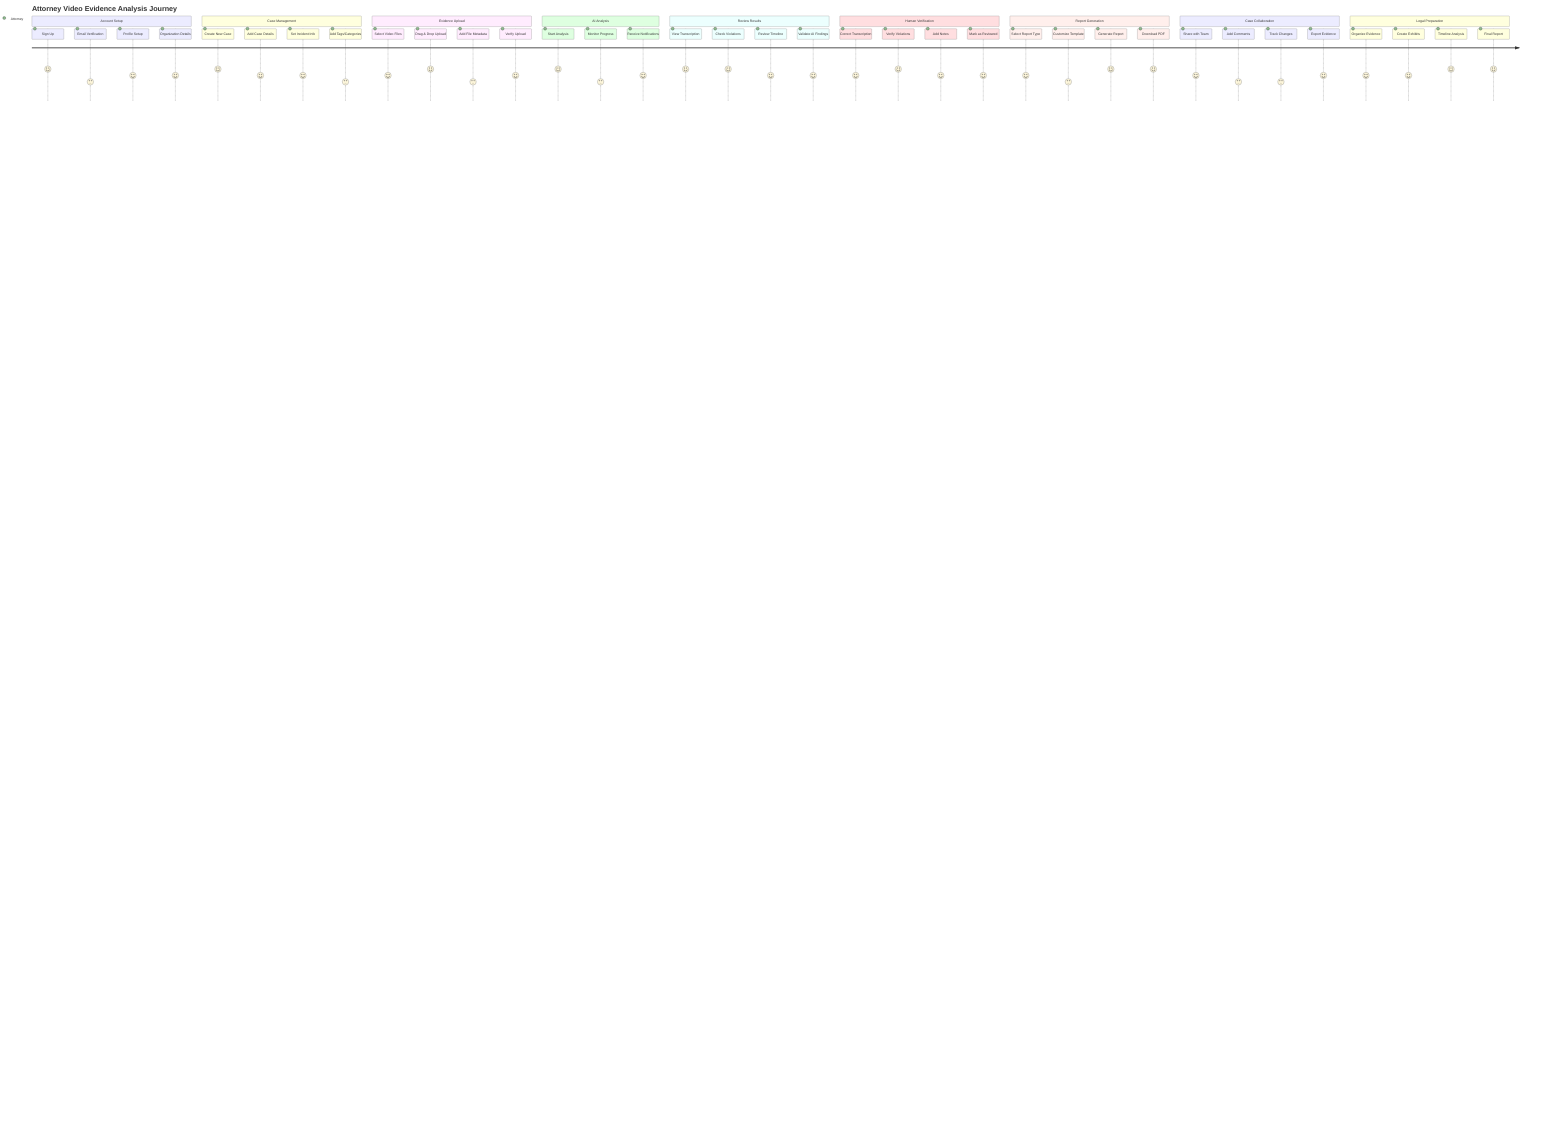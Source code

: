 journey
    title Attorney Video Evidence Analysis Journey
    
    section Account Setup
      Sign Up: 5: Attorney
      Email Verification: 3: Attorney
      Profile Setup: 4: Attorney
      Organization Details: 4: Attorney
      
    section Case Management
      Create New Case: 5: Attorney
      Add Case Details: 4: Attorney
      Set Incident Info: 4: Attorney
      Add Tags/Categories: 3: Attorney
      
    section Evidence Upload
      Select Video Files: 4: Attorney
      Drag & Drop Upload: 5: Attorney
      Add File Metadata: 3: Attorney
      Verify Upload: 4: Attorney
      
    section AI Analysis
      Start Analysis: 5: Attorney
      Monitor Progress: 3: Attorney
      Receive Notifications: 4: Attorney
      
    section Review Results
      View Transcription: 5: Attorney
      Check Violations: 5: Attorney
      Review Timeline: 4: Attorney
      Validate AI Findings: 4: Attorney
      
    section Human Verification
      Correct Transcription: 4: Attorney
      Verify Violations: 5: Attorney
      Add Notes: 4: Attorney
      Mark as Reviewed: 4: Attorney
      
    section Report Generation
      Select Report Type: 4: Attorney
      Customize Template: 3: Attorney
      Generate Report: 5: Attorney
      Download PDF: 5: Attorney
      
    section Case Collaboration
      Share with Team: 4: Attorney
      Add Comments: 3: Attorney
      Track Changes: 3: Attorney
      Export Evidence: 4: Attorney
      
    section Legal Preparation
      Organize Evidence: 4: Attorney
      Create Exhibits: 4: Attorney
      Timeline Analysis: 5: Attorney
      Final Report: 5: Attorney
